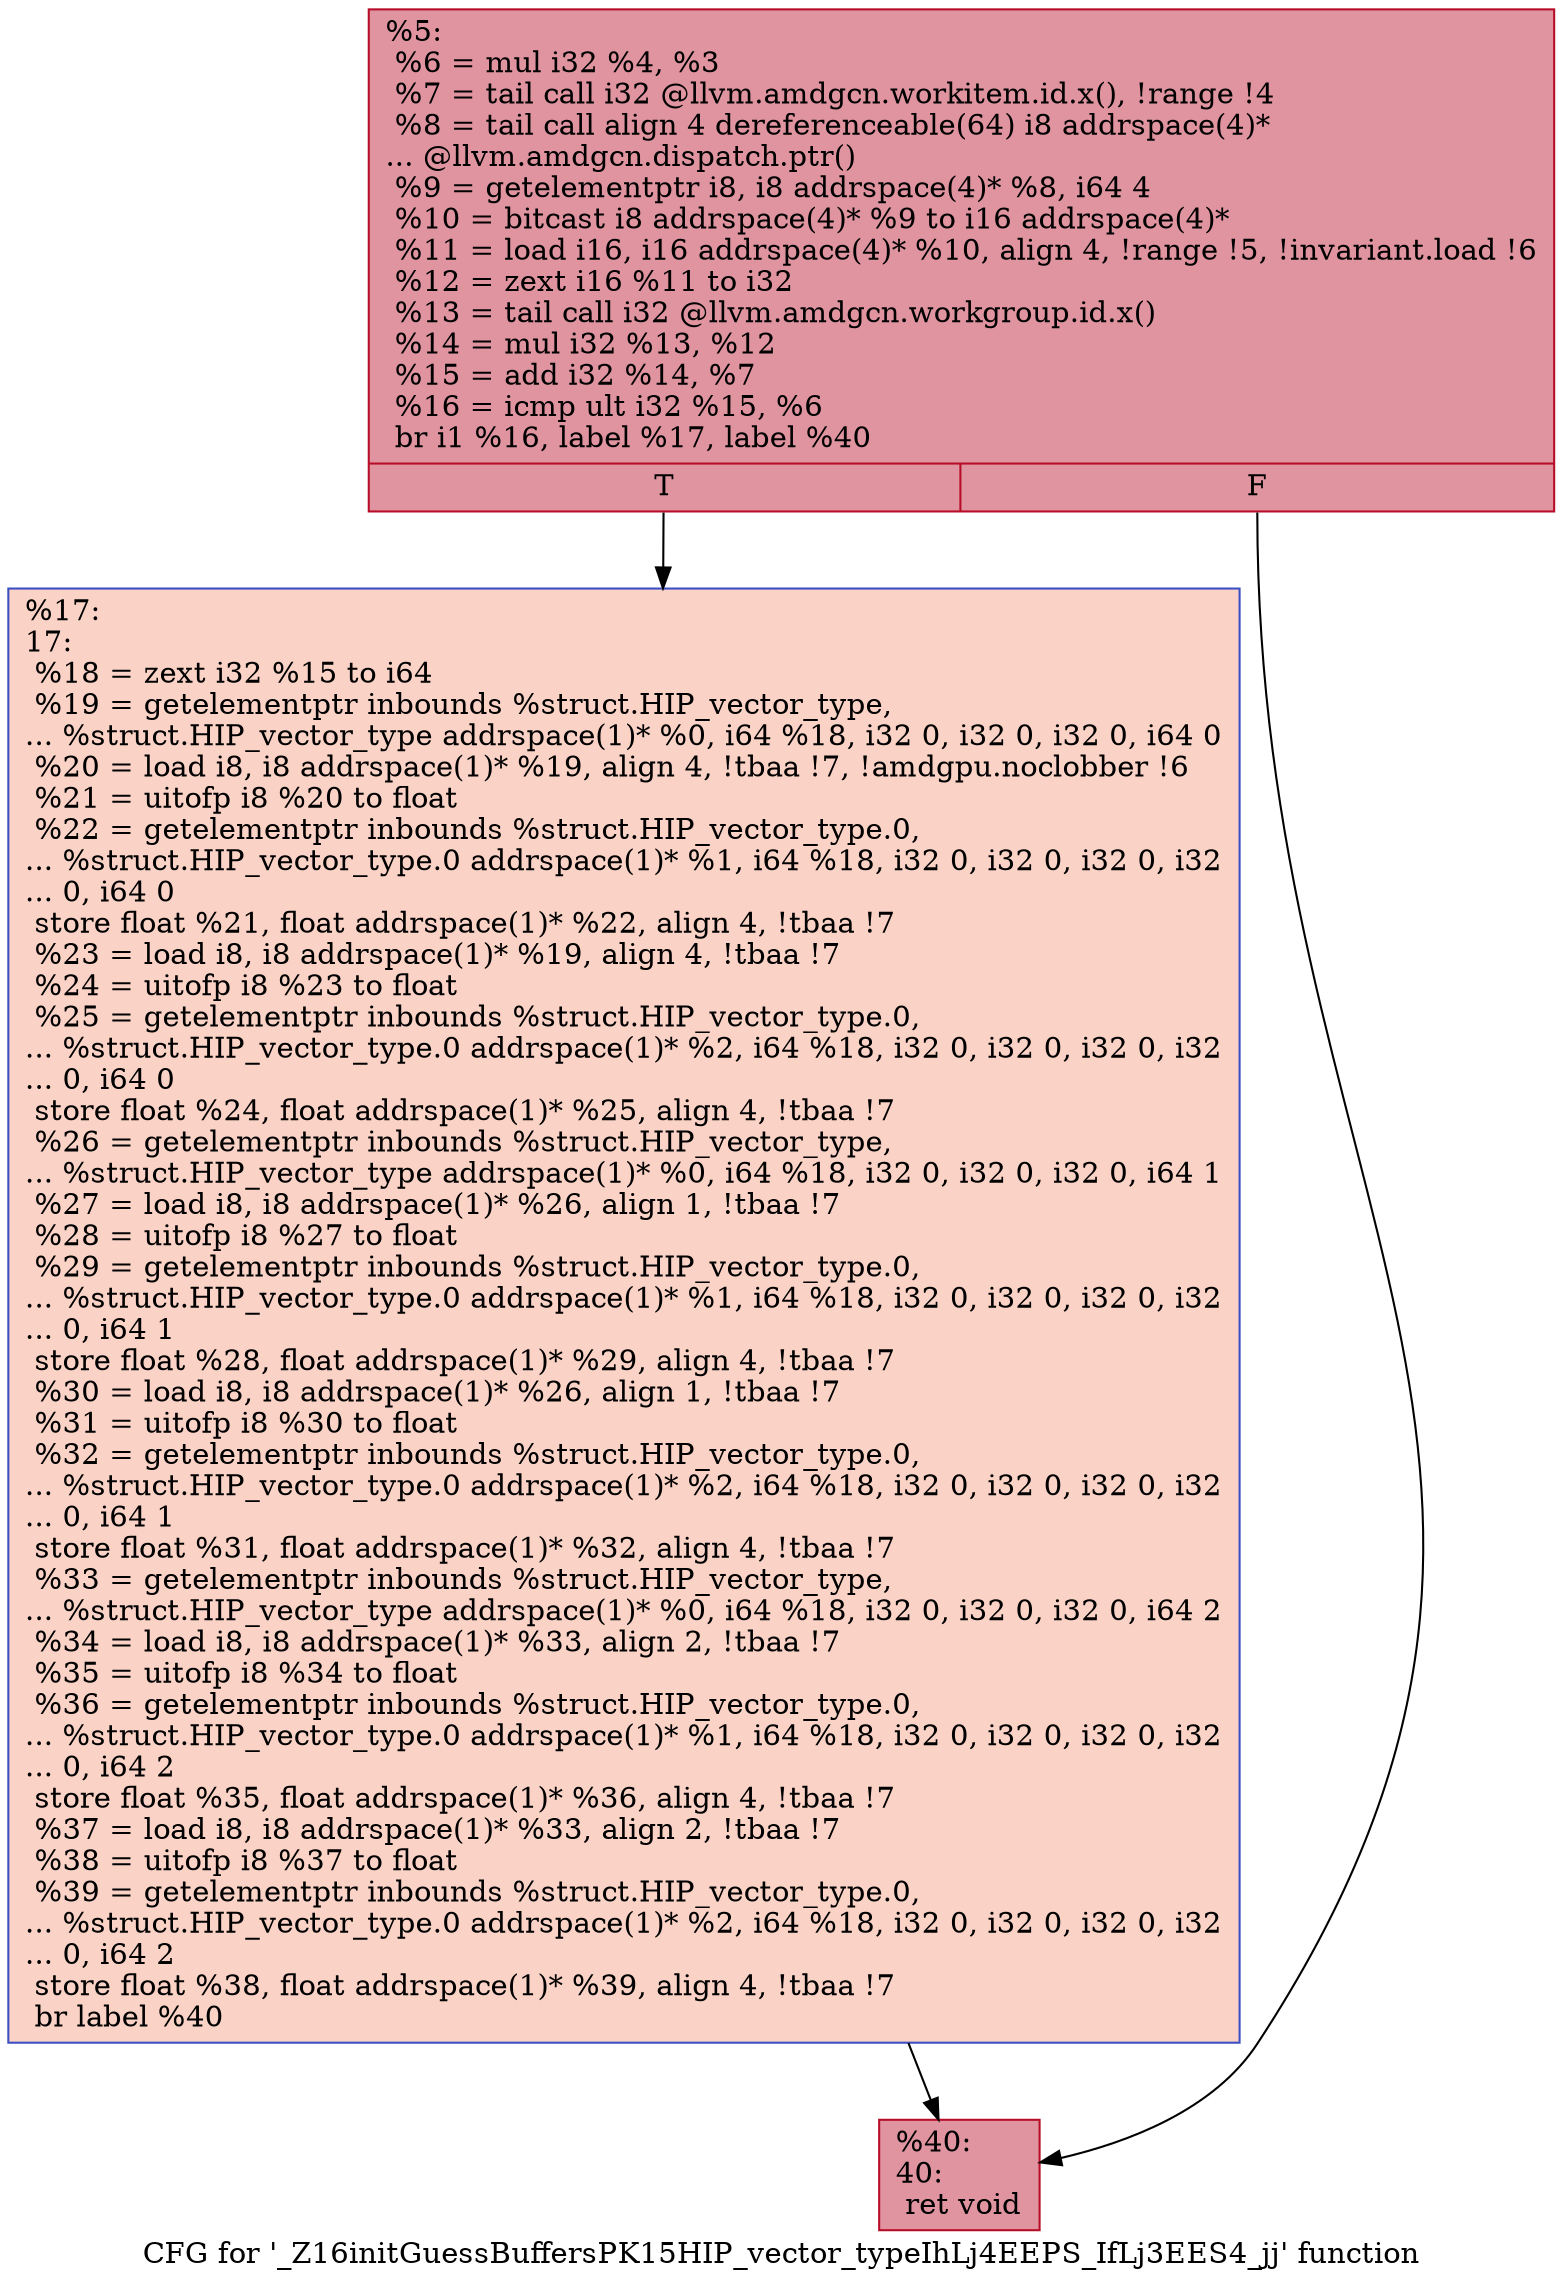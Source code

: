 digraph "CFG for '_Z16initGuessBuffersPK15HIP_vector_typeIhLj4EEPS_IfLj3EES4_jj' function" {
	label="CFG for '_Z16initGuessBuffersPK15HIP_vector_typeIhLj4EEPS_IfLj3EES4_jj' function";

	Node0x4b0bbb0 [shape=record,color="#b70d28ff", style=filled, fillcolor="#b70d2870",label="{%5:\l  %6 = mul i32 %4, %3\l  %7 = tail call i32 @llvm.amdgcn.workitem.id.x(), !range !4\l  %8 = tail call align 4 dereferenceable(64) i8 addrspace(4)*\l... @llvm.amdgcn.dispatch.ptr()\l  %9 = getelementptr i8, i8 addrspace(4)* %8, i64 4\l  %10 = bitcast i8 addrspace(4)* %9 to i16 addrspace(4)*\l  %11 = load i16, i16 addrspace(4)* %10, align 4, !range !5, !invariant.load !6\l  %12 = zext i16 %11 to i32\l  %13 = tail call i32 @llvm.amdgcn.workgroup.id.x()\l  %14 = mul i32 %13, %12\l  %15 = add i32 %14, %7\l  %16 = icmp ult i32 %15, %6\l  br i1 %16, label %17, label %40\l|{<s0>T|<s1>F}}"];
	Node0x4b0bbb0:s0 -> Node0x4b0cb10;
	Node0x4b0bbb0:s1 -> Node0x4b0db30;
	Node0x4b0cb10 [shape=record,color="#3d50c3ff", style=filled, fillcolor="#f59c7d70",label="{%17:\l17:                                               \l  %18 = zext i32 %15 to i64\l  %19 = getelementptr inbounds %struct.HIP_vector_type,\l... %struct.HIP_vector_type addrspace(1)* %0, i64 %18, i32 0, i32 0, i32 0, i64 0\l  %20 = load i8, i8 addrspace(1)* %19, align 4, !tbaa !7, !amdgpu.noclobber !6\l  %21 = uitofp i8 %20 to float\l  %22 = getelementptr inbounds %struct.HIP_vector_type.0,\l... %struct.HIP_vector_type.0 addrspace(1)* %1, i64 %18, i32 0, i32 0, i32 0, i32\l... 0, i64 0\l  store float %21, float addrspace(1)* %22, align 4, !tbaa !7\l  %23 = load i8, i8 addrspace(1)* %19, align 4, !tbaa !7\l  %24 = uitofp i8 %23 to float\l  %25 = getelementptr inbounds %struct.HIP_vector_type.0,\l... %struct.HIP_vector_type.0 addrspace(1)* %2, i64 %18, i32 0, i32 0, i32 0, i32\l... 0, i64 0\l  store float %24, float addrspace(1)* %25, align 4, !tbaa !7\l  %26 = getelementptr inbounds %struct.HIP_vector_type,\l... %struct.HIP_vector_type addrspace(1)* %0, i64 %18, i32 0, i32 0, i32 0, i64 1\l  %27 = load i8, i8 addrspace(1)* %26, align 1, !tbaa !7\l  %28 = uitofp i8 %27 to float\l  %29 = getelementptr inbounds %struct.HIP_vector_type.0,\l... %struct.HIP_vector_type.0 addrspace(1)* %1, i64 %18, i32 0, i32 0, i32 0, i32\l... 0, i64 1\l  store float %28, float addrspace(1)* %29, align 4, !tbaa !7\l  %30 = load i8, i8 addrspace(1)* %26, align 1, !tbaa !7\l  %31 = uitofp i8 %30 to float\l  %32 = getelementptr inbounds %struct.HIP_vector_type.0,\l... %struct.HIP_vector_type.0 addrspace(1)* %2, i64 %18, i32 0, i32 0, i32 0, i32\l... 0, i64 1\l  store float %31, float addrspace(1)* %32, align 4, !tbaa !7\l  %33 = getelementptr inbounds %struct.HIP_vector_type,\l... %struct.HIP_vector_type addrspace(1)* %0, i64 %18, i32 0, i32 0, i32 0, i64 2\l  %34 = load i8, i8 addrspace(1)* %33, align 2, !tbaa !7\l  %35 = uitofp i8 %34 to float\l  %36 = getelementptr inbounds %struct.HIP_vector_type.0,\l... %struct.HIP_vector_type.0 addrspace(1)* %1, i64 %18, i32 0, i32 0, i32 0, i32\l... 0, i64 2\l  store float %35, float addrspace(1)* %36, align 4, !tbaa !7\l  %37 = load i8, i8 addrspace(1)* %33, align 2, !tbaa !7\l  %38 = uitofp i8 %37 to float\l  %39 = getelementptr inbounds %struct.HIP_vector_type.0,\l... %struct.HIP_vector_type.0 addrspace(1)* %2, i64 %18, i32 0, i32 0, i32 0, i32\l... 0, i64 2\l  store float %38, float addrspace(1)* %39, align 4, !tbaa !7\l  br label %40\l}"];
	Node0x4b0cb10 -> Node0x4b0db30;
	Node0x4b0db30 [shape=record,color="#b70d28ff", style=filled, fillcolor="#b70d2870",label="{%40:\l40:                                               \l  ret void\l}"];
}
